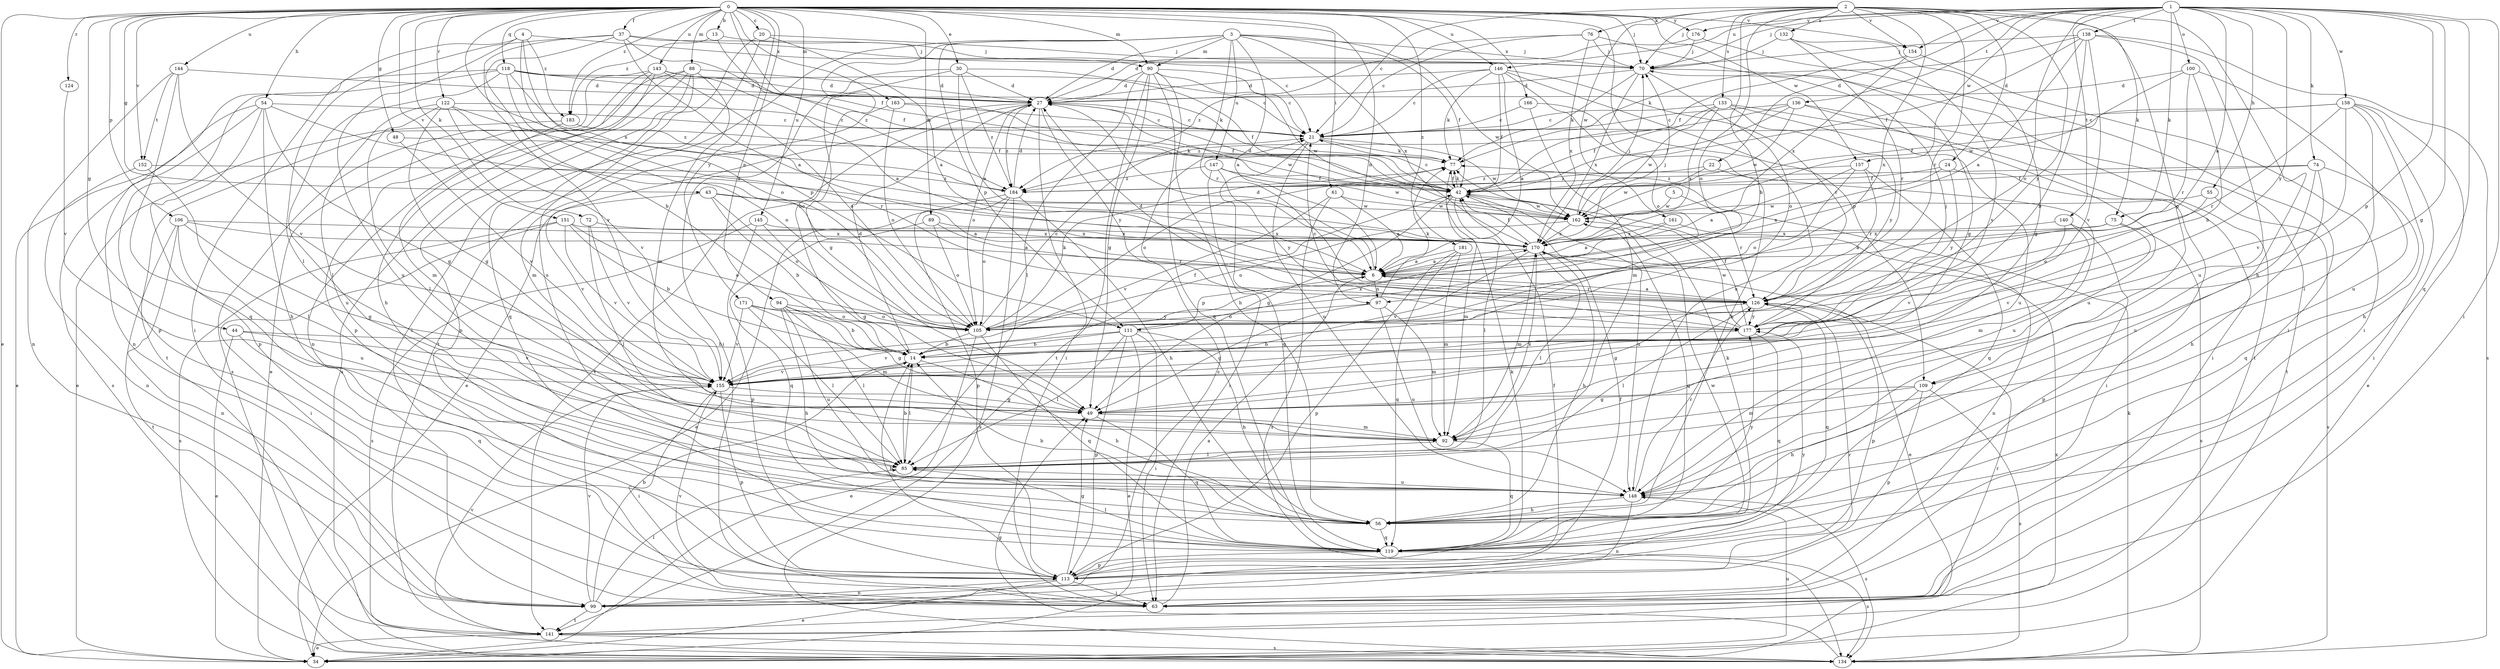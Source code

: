 strict digraph  {
0;
1;
2;
3;
4;
5;
6;
13;
14;
20;
21;
22;
24;
27;
30;
34;
37;
42;
43;
44;
48;
49;
54;
55;
56;
61;
63;
70;
72;
74;
75;
76;
77;
85;
88;
89;
90;
92;
94;
97;
99;
100;
105;
106;
109;
111;
113;
118;
119;
122;
124;
126;
132;
133;
134;
136;
138;
140;
141;
143;
144;
145;
146;
147;
148;
151;
152;
154;
155;
157;
158;
161;
162;
163;
166;
170;
171;
176;
177;
181;
183;
184;
0 -> 13  [label=b];
0 -> 20  [label=c];
0 -> 30  [label=e];
0 -> 34  [label=e];
0 -> 37  [label=f];
0 -> 42  [label=f];
0 -> 43  [label=g];
0 -> 44  [label=g];
0 -> 48  [label=g];
0 -> 54  [label=h];
0 -> 61  [label=i];
0 -> 70  [label=j];
0 -> 72  [label=k];
0 -> 88  [label=m];
0 -> 89  [label=m];
0 -> 90  [label=m];
0 -> 94  [label=n];
0 -> 97  [label=n];
0 -> 106  [label=p];
0 -> 109  [label=p];
0 -> 118  [label=q];
0 -> 122  [label=r];
0 -> 124  [label=r];
0 -> 143  [label=u];
0 -> 144  [label=u];
0 -> 145  [label=u];
0 -> 146  [label=u];
0 -> 151  [label=v];
0 -> 152  [label=v];
0 -> 154  [label=v];
0 -> 157  [label=w];
0 -> 163  [label=x];
0 -> 166  [label=x];
0 -> 170  [label=x];
0 -> 171  [label=y];
0 -> 176  [label=y];
0 -> 181  [label=z];
0 -> 183  [label=z];
1 -> 6  [label=a];
1 -> 22  [label=d];
1 -> 49  [label=g];
1 -> 55  [label=h];
1 -> 63  [label=i];
1 -> 70  [label=j];
1 -> 74  [label=k];
1 -> 75  [label=k];
1 -> 100  [label=o];
1 -> 105  [label=o];
1 -> 109  [label=p];
1 -> 119  [label=q];
1 -> 136  [label=t];
1 -> 138  [label=t];
1 -> 140  [label=t];
1 -> 146  [label=u];
1 -> 154  [label=v];
1 -> 157  [label=w];
1 -> 158  [label=w];
1 -> 176  [label=y];
1 -> 177  [label=y];
2 -> 14  [label=b];
2 -> 21  [label=c];
2 -> 24  [label=d];
2 -> 56  [label=h];
2 -> 70  [label=j];
2 -> 75  [label=k];
2 -> 76  [label=k];
2 -> 97  [label=n];
2 -> 105  [label=o];
2 -> 109  [label=p];
2 -> 126  [label=r];
2 -> 132  [label=s];
2 -> 133  [label=s];
2 -> 154  [label=v];
2 -> 161  [label=w];
2 -> 177  [label=y];
3 -> 6  [label=a];
3 -> 14  [label=b];
3 -> 27  [label=d];
3 -> 42  [label=f];
3 -> 70  [label=j];
3 -> 90  [label=m];
3 -> 111  [label=p];
3 -> 126  [label=r];
3 -> 141  [label=t];
3 -> 147  [label=u];
3 -> 162  [label=w];
3 -> 170  [label=x];
4 -> 63  [label=i];
4 -> 90  [label=m];
4 -> 105  [label=o];
4 -> 111  [label=p];
4 -> 148  [label=u];
4 -> 183  [label=z];
5 -> 126  [label=r];
5 -> 162  [label=w];
6 -> 27  [label=d];
6 -> 97  [label=n];
6 -> 111  [label=p];
6 -> 126  [label=r];
13 -> 70  [label=j];
13 -> 183  [label=z];
13 -> 184  [label=z];
14 -> 27  [label=d];
14 -> 42  [label=f];
14 -> 56  [label=h];
14 -> 85  [label=l];
14 -> 155  [label=v];
20 -> 6  [label=a];
20 -> 63  [label=i];
20 -> 70  [label=j];
20 -> 148  [label=u];
21 -> 77  [label=k];
21 -> 119  [label=q];
21 -> 148  [label=u];
21 -> 162  [label=w];
22 -> 148  [label=u];
22 -> 162  [label=w];
22 -> 184  [label=z];
24 -> 6  [label=a];
24 -> 42  [label=f];
24 -> 63  [label=i];
24 -> 177  [label=y];
27 -> 21  [label=c];
27 -> 34  [label=e];
27 -> 63  [label=i];
27 -> 105  [label=o];
27 -> 141  [label=t];
27 -> 162  [label=w];
27 -> 177  [label=y];
27 -> 184  [label=z];
30 -> 6  [label=a];
30 -> 27  [label=d];
30 -> 42  [label=f];
30 -> 49  [label=g];
30 -> 63  [label=i];
30 -> 184  [label=z];
34 -> 148  [label=u];
34 -> 170  [label=x];
37 -> 6  [label=a];
37 -> 14  [label=b];
37 -> 21  [label=c];
37 -> 42  [label=f];
37 -> 70  [label=j];
37 -> 85  [label=l];
37 -> 155  [label=v];
42 -> 21  [label=c];
42 -> 27  [label=d];
42 -> 49  [label=g];
42 -> 77  [label=k];
42 -> 85  [label=l];
42 -> 92  [label=m];
42 -> 148  [label=u];
42 -> 162  [label=w];
43 -> 6  [label=a];
43 -> 14  [label=b];
43 -> 105  [label=o];
43 -> 155  [label=v];
43 -> 162  [label=w];
44 -> 14  [label=b];
44 -> 34  [label=e];
44 -> 119  [label=q];
44 -> 155  [label=v];
48 -> 77  [label=k];
48 -> 155  [label=v];
49 -> 92  [label=m];
49 -> 119  [label=q];
54 -> 21  [label=c];
54 -> 34  [label=e];
54 -> 49  [label=g];
54 -> 56  [label=h];
54 -> 113  [label=p];
54 -> 134  [label=s];
54 -> 170  [label=x];
55 -> 105  [label=o];
55 -> 134  [label=s];
55 -> 162  [label=w];
56 -> 14  [label=b];
56 -> 119  [label=q];
56 -> 177  [label=y];
61 -> 6  [label=a];
61 -> 134  [label=s];
61 -> 155  [label=v];
61 -> 162  [label=w];
63 -> 6  [label=a];
63 -> 155  [label=v];
70 -> 27  [label=d];
70 -> 77  [label=k];
70 -> 105  [label=o];
70 -> 141  [label=t];
70 -> 170  [label=x];
72 -> 85  [label=l];
72 -> 155  [label=v];
72 -> 170  [label=x];
74 -> 42  [label=f];
74 -> 56  [label=h];
74 -> 119  [label=q];
74 -> 148  [label=u];
74 -> 184  [label=z];
75 -> 6  [label=a];
75 -> 134  [label=s];
75 -> 155  [label=v];
75 -> 170  [label=x];
76 -> 21  [label=c];
76 -> 49  [label=g];
76 -> 70  [label=j];
76 -> 170  [label=x];
76 -> 184  [label=z];
77 -> 42  [label=f];
77 -> 105  [label=o];
85 -> 14  [label=b];
85 -> 148  [label=u];
88 -> 27  [label=d];
88 -> 34  [label=e];
88 -> 92  [label=m];
88 -> 99  [label=n];
88 -> 113  [label=p];
88 -> 119  [label=q];
88 -> 134  [label=s];
89 -> 105  [label=o];
89 -> 119  [label=q];
89 -> 126  [label=r];
89 -> 170  [label=x];
90 -> 21  [label=c];
90 -> 27  [label=d];
90 -> 49  [label=g];
90 -> 56  [label=h];
90 -> 85  [label=l];
90 -> 119  [label=q];
90 -> 141  [label=t];
90 -> 162  [label=w];
92 -> 85  [label=l];
92 -> 119  [label=q];
92 -> 170  [label=x];
94 -> 14  [label=b];
94 -> 49  [label=g];
94 -> 56  [label=h];
94 -> 85  [label=l];
94 -> 105  [label=o];
94 -> 148  [label=u];
97 -> 49  [label=g];
97 -> 77  [label=k];
97 -> 92  [label=m];
97 -> 105  [label=o];
97 -> 148  [label=u];
99 -> 14  [label=b];
99 -> 21  [label=c];
99 -> 42  [label=f];
99 -> 85  [label=l];
99 -> 126  [label=r];
99 -> 141  [label=t];
99 -> 155  [label=v];
100 -> 14  [label=b];
100 -> 27  [label=d];
100 -> 126  [label=r];
100 -> 148  [label=u];
100 -> 162  [label=w];
105 -> 14  [label=b];
105 -> 21  [label=c];
105 -> 34  [label=e];
105 -> 77  [label=k];
105 -> 119  [label=q];
106 -> 6  [label=a];
106 -> 49  [label=g];
106 -> 99  [label=n];
106 -> 141  [label=t];
106 -> 148  [label=u];
106 -> 170  [label=x];
109 -> 49  [label=g];
109 -> 56  [label=h];
109 -> 92  [label=m];
109 -> 113  [label=p];
109 -> 134  [label=s];
111 -> 14  [label=b];
111 -> 34  [label=e];
111 -> 56  [label=h];
111 -> 63  [label=i];
111 -> 85  [label=l];
111 -> 113  [label=p];
111 -> 155  [label=v];
111 -> 170  [label=x];
113 -> 14  [label=b];
113 -> 34  [label=e];
113 -> 42  [label=f];
113 -> 49  [label=g];
113 -> 63  [label=i];
113 -> 77  [label=k];
113 -> 99  [label=n];
113 -> 177  [label=y];
118 -> 21  [label=c];
118 -> 27  [label=d];
118 -> 77  [label=k];
118 -> 85  [label=l];
118 -> 99  [label=n];
118 -> 105  [label=o];
118 -> 113  [label=p];
118 -> 184  [label=z];
119 -> 77  [label=k];
119 -> 85  [label=l];
119 -> 113  [label=p];
119 -> 134  [label=s];
119 -> 162  [label=w];
122 -> 21  [label=c];
122 -> 49  [label=g];
122 -> 85  [label=l];
122 -> 105  [label=o];
122 -> 126  [label=r];
122 -> 148  [label=u];
122 -> 155  [label=v];
124 -> 155  [label=v];
126 -> 6  [label=a];
126 -> 27  [label=d];
126 -> 49  [label=g];
126 -> 85  [label=l];
126 -> 113  [label=p];
126 -> 119  [label=q];
126 -> 177  [label=y];
132 -> 49  [label=g];
132 -> 70  [label=j];
132 -> 126  [label=r];
132 -> 155  [label=v];
133 -> 21  [label=c];
133 -> 42  [label=f];
133 -> 63  [label=i];
133 -> 148  [label=u];
133 -> 162  [label=w];
133 -> 170  [label=x];
133 -> 177  [label=y];
134 -> 49  [label=g];
134 -> 77  [label=k];
136 -> 21  [label=c];
136 -> 42  [label=f];
136 -> 141  [label=t];
136 -> 148  [label=u];
136 -> 162  [label=w];
136 -> 184  [label=z];
138 -> 6  [label=a];
138 -> 14  [label=b];
138 -> 42  [label=f];
138 -> 70  [label=j];
138 -> 77  [label=k];
138 -> 134  [label=s];
138 -> 148  [label=u];
138 -> 155  [label=v];
140 -> 92  [label=m];
140 -> 113  [label=p];
140 -> 155  [label=v];
140 -> 170  [label=x];
141 -> 34  [label=e];
141 -> 126  [label=r];
141 -> 134  [label=s];
141 -> 155  [label=v];
143 -> 6  [label=a];
143 -> 27  [label=d];
143 -> 56  [label=h];
143 -> 105  [label=o];
143 -> 113  [label=p];
143 -> 134  [label=s];
143 -> 141  [label=t];
144 -> 27  [label=d];
144 -> 99  [label=n];
144 -> 119  [label=q];
144 -> 155  [label=v];
144 -> 152  [label=t];
145 -> 49  [label=g];
145 -> 113  [label=p];
145 -> 134  [label=s];
145 -> 170  [label=x];
146 -> 6  [label=a];
146 -> 21  [label=c];
146 -> 27  [label=d];
146 -> 42  [label=f];
146 -> 77  [label=k];
146 -> 105  [label=o];
146 -> 126  [label=r];
146 -> 148  [label=u];
147 -> 42  [label=f];
147 -> 63  [label=i];
147 -> 162  [label=w];
147 -> 177  [label=y];
147 -> 184  [label=z];
148 -> 56  [label=h];
148 -> 99  [label=n];
148 -> 126  [label=r];
148 -> 134  [label=s];
151 -> 14  [label=b];
151 -> 63  [label=i];
151 -> 105  [label=o];
151 -> 134  [label=s];
151 -> 155  [label=v];
151 -> 170  [label=x];
152 -> 85  [label=l];
152 -> 99  [label=n];
152 -> 184  [label=z];
154 -> 42  [label=f];
154 -> 63  [label=i];
154 -> 170  [label=x];
155 -> 49  [label=g];
155 -> 63  [label=i];
155 -> 113  [label=p];
157 -> 6  [label=a];
157 -> 105  [label=o];
157 -> 119  [label=q];
157 -> 126  [label=r];
157 -> 184  [label=z];
158 -> 21  [label=c];
158 -> 34  [label=e];
158 -> 42  [label=f];
158 -> 56  [label=h];
158 -> 63  [label=i];
158 -> 85  [label=l];
158 -> 126  [label=r];
158 -> 155  [label=v];
161 -> 6  [label=a];
161 -> 99  [label=n];
161 -> 170  [label=x];
162 -> 70  [label=j];
162 -> 105  [label=o];
162 -> 119  [label=q];
162 -> 170  [label=x];
163 -> 21  [label=c];
163 -> 42  [label=f];
163 -> 92  [label=m];
163 -> 105  [label=o];
166 -> 21  [label=c];
166 -> 56  [label=h];
166 -> 92  [label=m];
170 -> 6  [label=a];
170 -> 34  [label=e];
170 -> 42  [label=f];
170 -> 56  [label=h];
170 -> 70  [label=j];
170 -> 85  [label=l];
170 -> 92  [label=m];
170 -> 155  [label=v];
171 -> 85  [label=l];
171 -> 92  [label=m];
171 -> 105  [label=o];
171 -> 155  [label=v];
171 -> 177  [label=y];
176 -> 27  [label=d];
176 -> 63  [label=i];
176 -> 70  [label=j];
177 -> 14  [label=b];
177 -> 21  [label=c];
177 -> 42  [label=f];
177 -> 70  [label=j];
177 -> 119  [label=q];
177 -> 162  [label=w];
181 -> 6  [label=a];
181 -> 92  [label=m];
181 -> 113  [label=p];
181 -> 119  [label=q];
183 -> 34  [label=e];
183 -> 42  [label=f];
183 -> 92  [label=m];
184 -> 27  [label=d];
184 -> 34  [label=e];
184 -> 56  [label=h];
184 -> 105  [label=o];
184 -> 113  [label=p];
184 -> 134  [label=s];
}
